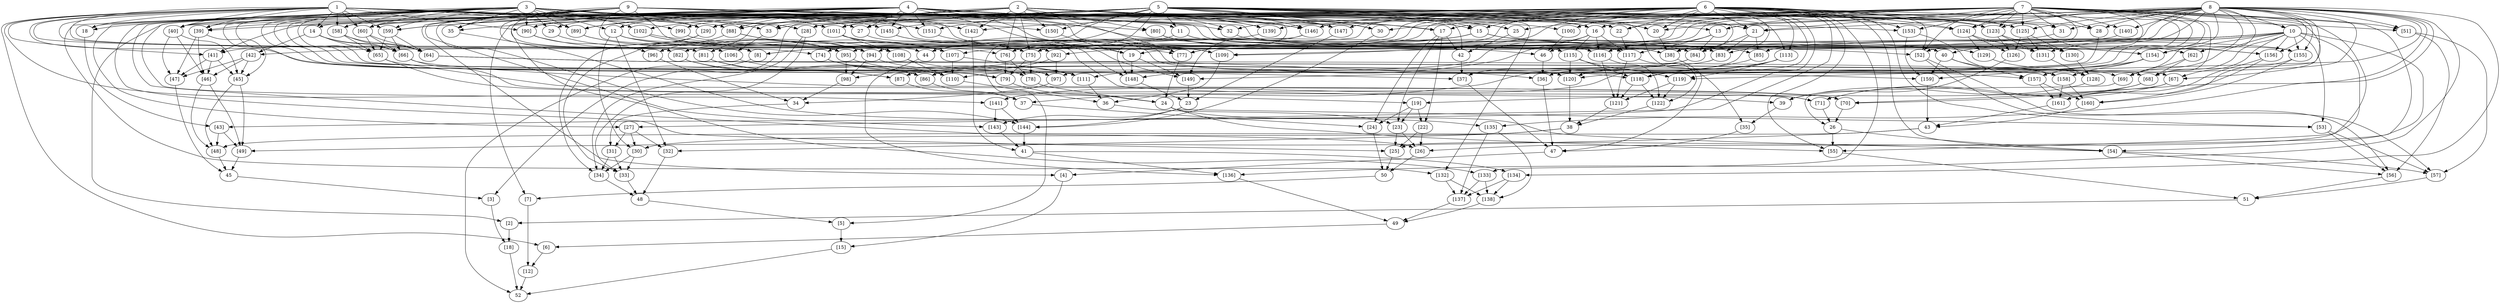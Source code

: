 digraph g {
 "[8]" -> 52
 "[18]" -> 52
 "[15]" -> 52
 "[12]" -> 52
 4 -> 11
 5 -> 11
 2 -> 29
 3 -> 29
 "[47]" -> 45
 "[48]" -> 45
 "[49]" -> 45
 "[35]" -> 47
 "[36]" -> 47
 "[37]" -> 47
 "[38]" -> 47
 "[32]" -> 48
 "[33]" -> 48
 "[34]" -> 48
 "[136]" -> 49
 "[137]" -> 49
 "[138]" -> 49
 "[24]" -> 50
 "[25]" -> 50
 "[26]" -> 50
 "[55]" -> 51
 "[56]" -> 51
 "[57]" -> 51
 7 -> 10
 8 -> 10
 "[77]" -> 24
 "[78]" -> 24
 "[79]" -> 24
 "[69]" -> 26
 "[70]" -> 26
 "[71]" -> 26
 2 -> 17
 3 -> 17
 5 -> 17
 7 -> 17
 "[109]" -> 36
 "[110]" -> 36
 "[111]" -> 36
 "[85]" -> 37
 "[86]" -> 37
 "[87]" -> 37
 3 -> 35
 5 -> 35
 9 -> 35
 "[142]" -> 41
 "[143]" -> 41
 "[144]" -> 41
 9 -> 44
 "[139]" -> 44
 "[140]" -> 44
 3 -> 12
 4 -> 12
 "[96]" -> 34
 "[97]" -> 34
 "[98]" -> 34
 "[120]" -> 38
 "[121]" -> 38
 "[122]" -> 38
 2 -> 20
 3 -> 20
 6 -> 20
 8 -> 20
 27 -> 39
 "[126]" -> 39
 "[128]" -> 39
 2 -> 42
 17 -> 42
 25 -> 42
 8 -> 46
 "[99]" -> 46
 "[100]" -> 46
 1 -> 14
 4 -> 14
 1 -> 18
 3 -> 18
 9 -> 18
 "[159]" -> 43
 "[160]" -> 43
 "[161]" -> 43
 4 -> 15
 5 -> 15
 6 -> 15
 7 -> 13
 8 -> 13
 9 -> 13
 2 -> 21
 6 -> 21
 7 -> 21
 8 -> 21
 1 -> 16
 5 -> 16
 8 -> 16
 2 -> 33
 3 -> 33
 5 -> 33
 "[147]" -> 23
 "[148]" -> 23
 "[149]" -> 23
 5 -> 30
 7 -> 30
 9 -> 30
 4 -> 22
 5 -> 22
 6 -> 22
 7 -> 22
 3 -> 28
 7 -> 28
 8 -> 28
 5 -> 31
 7 -> 31
 8 -> 31
 4 -> 25
 5 -> 25
 8 -> 25
 3 -> 27
 4 -> 27
 6 -> 27
 1 -> 32
 4 -> 32
 8 -> 32
 11 -> 40
 10 -> 40
 7 -> 19
 "[150]" -> 19
 "[151]" -> 19
 9 -> "[2]"
 51 -> "[2]"
 2 -> "[3]"
 45 -> "[3]"
 9 -> "[4]"
 47 -> "[4]"
 2 -> "[5]"
 48 -> "[5]"
 1 -> "[6]"
 49 -> "[6]"
 4 -> "[7]"
 50 -> "[7]"
 1 -> "[8]"
 6 -> "[8]"
 11 -> "[8]"
 29 -> "[8]"
 "[6]" -> "[12]"
 "[7]" -> "[12]"
 "[4]" -> "[15]"
 "[5]" -> "[15]"
 "[2]" -> "[18]"
 "[3]" -> "[18]"
 1 -> "[19]"
 8 -> "[19]"
 17 -> "[22]"
 "[19]" -> "[22]"
 17 -> "[23]"
 36 -> "[23]"
 "[19]" -> "[23]"
 17 -> "[24]"
 37 -> "[24]"
 "[19]" -> "[24]"
 3 -> "[25]"
 7 -> "[25]"
 "[22]" -> "[25]"
 "[23]" -> "[25]"
 3 -> "[26]"
 7 -> "[26]"
 "[22]" -> "[26]"
 "[23]" -> "[26]"
 3 -> "[27]"
 6 -> "[27]"
 1 -> "[28]"
 3 -> "[28]"
 5 -> "[28]"
 6 -> "[28]"
 1 -> "[29]"
 3 -> "[29]"
 5 -> "[29]"
 6 -> "[29]"
 12 -> "[30]"
 38 -> "[30]"
 "[27]" -> "[30]"
 34 -> "[31]"
 "[27]" -> "[31]"
 12 -> "[32]"
 38 -> "[32]"
 "[27]" -> "[32]"
 "[28]" -> "[33]"
 "[29]" -> "[33]"
 "[30]" -> "[33]"
 "[31]" -> "[33]"
 "[28]" -> "[34]"
 "[29]" -> "[34]"
 "[30]" -> "[34]"
 "[31]" -> "[34]"
 5 -> "[35]"
 39 -> "[35]"
 3 -> "[36]"
 7 -> "[36]"
 46 -> "[36]"
 1 -> "[37]"
 6 -> "[37]"
 42 -> "[37]"
 4 -> "[38]"
 5 -> "[38]"
 7 -> "[38]"
 20 -> "[38]"
 1 -> "[39]"
 3 -> "[39]"
 4 -> "[39]"
 5 -> "[39]"
 1 -> "[40]"
 3 -> "[40]"
 4 -> "[40]"
 5 -> "[40]"
 1 -> "[41]"
 4 -> "[41]"
 5 -> "[41]"
 6 -> "[42]"
 14 -> "[42]"
 6 -> "[43]"
 18 -> "[43]"
 "[39]" -> "[45]"
 "[40]" -> "[45]"
 "[41]" -> "[45]"
 "[42]" -> "[45]"
 "[39]" -> "[46]"
 "[40]" -> "[46]"
 "[41]" -> "[46]"
 "[42]" -> "[46]"
 "[39]" -> "[47]"
 "[40]" -> "[47]"
 "[41]" -> "[47]"
 "[42]" -> "[47]"
 43 -> "[48]"
 "[43]" -> "[48]"
 "[45]" -> "[48]"
 "[46]" -> "[48]"
 43 -> "[49]"
 "[43]" -> "[49]"
 "[45]" -> "[49]"
 "[46]" -> "[49]"
 6 -> "[51]"
 7 -> "[51]"
 8 -> "[51]"
 6 -> "[52]"
 7 -> "[52]"
 8 -> "[52]"
 11 -> "[52]"
 6 -> "[53]"
 10 -> "[53]"
 24 -> "[53]"
 6 -> "[54]"
 10 -> "[54]"
 24 -> "[54]"
 26 -> "[54]"
 6 -> "[55]"
 10 -> "[55]"
 24 -> "[55]"
 26 -> "[55]"
 "[51]" -> "[56]"
 "[52]" -> "[56]"
 "[53]" -> "[56]"
 "[54]" -> "[56]"
 "[51]" -> "[57]"
 "[52]" -> "[57]"
 "[53]" -> "[57]"
 "[54]" -> "[57]"
 1 -> "[58]"
 2 -> "[58]"
 3 -> "[58]"
 1 -> "[59]"
 2 -> "[59]"
 3 -> "[59]"
 4 -> "[59]"
 1 -> "[60]"
 2 -> "[60]"
 3 -> "[60]"
 4 -> "[60]"
 5 -> "[62]"
 8 -> "[62]"
 14 -> "[64]"
 "[58]" -> "[64]"
 "[59]" -> "[64]"
 "[60]" -> "[64]"
 14 -> "[65]"
 "[58]" -> "[65]"
 "[59]" -> "[65]"
 "[60]" -> "[65]"
 14 -> "[66]"
 "[58]" -> "[66]"
 "[59]" -> "[66]"
 "[60]" -> "[66]"
 7 -> "[67]"
 10 -> "[67]"
 "[64]" -> "[67]"
 7 -> "[68]"
 10 -> "[68]"
 "[62]" -> "[68]"
 "[64]" -> "[68]"
 7 -> "[69]"
 10 -> "[69]"
 "[62]" -> "[69]"
 "[64]" -> "[69]"
 "[65]" -> "[70]"
 "[66]" -> "[70]"
 "[67]" -> "[70]"
 "[68]" -> "[70]"
 "[65]" -> "[71]"
 "[66]" -> "[71]"
 "[67]" -> "[71]"
 "[68]" -> "[71]"
 1 -> "[74]"
 5 -> "[74]"
 2 -> "[75]"
 6 -> "[75]"
 12 -> "[75]"
 15 -> "[75]"
 2 -> "[76]"
 6 -> "[76]"
 12 -> "[76]"
 15 -> "[76]"
 2 -> "[77]"
 6 -> "[77]"
 12 -> "[77]"
 15 -> "[77]"
 3 -> "[78]"
 "[74]" -> "[78]"
 "[75]" -> "[78]"
 "[76]" -> "[78]"
 3 -> "[79]"
 "[74]" -> "[79]"
 "[75]" -> "[79]"
 "[76]" -> "[79]"
 1 -> "[80]"
 2 -> "[80]"
 2 -> "[81]"
 9 -> "[81]"
 1 -> "[82]"
 5 -> "[82]"
 10 -> "[83]"
 21 -> "[83]"
 "[80]" -> "[83]"
 10 -> "[84]"
 13 -> "[84]"
 21 -> "[84]"
 "[80]" -> "[84]"
 10 -> "[85]"
 21 -> "[85]"
 "[80]" -> "[85]"
 "[81]" -> "[86]"
 "[82]" -> "[86]"
 "[83]" -> "[86]"
 "[84]" -> "[86]"
 "[81]" -> "[87]"
 "[82]" -> "[87]"
 "[83]" -> "[87]"
 "[84]" -> "[87]"
 1 -> "[88]"
 4 -> "[88]"
 5 -> "[88]"
 1 -> "[89]"
 3 -> "[89]"
 4 -> "[89]"
 5 -> "[89]"
 1 -> "[90]"
 3 -> "[90]"
 4 -> "[90]"
 5 -> "[90]"
 9 -> "[92]"
 31 -> "[92]"
 7 -> "[94]"
 "[88]" -> "[94]"
 "[89]" -> "[94]"
 7 -> "[95]"
 "[88]" -> "[95]"
 "[89]" -> "[95]"
 "[90]" -> "[95]"
 "[88]" -> "[96]"
 "[90]" -> "[96]"
 28 -> "[97]"
 "[92]" -> "[97]"
 "[94]" -> "[97]"
 "[95]" -> "[97]"
 "[92]" -> "[98]"
 "[94]" -> "[98]"
 "[95]" -> "[98]"
 1 -> "[99]"
 2 -> "[99]"
 4 -> "[100]"
 6 -> "[100]"
 2 -> "[101]"
 3 -> "[101]"
 5 -> "[101]"
 2 -> "[102]"
 3 -> "[102]"
 9 -> "[106]"
 33 -> "[106]"
 8 -> "[107]"
 "[101]" -> "[107]"
 "[102]" -> "[107]"
 "[101]" -> "[108]"
 "[102]" -> "[108]"
 6 -> "[109]"
 8 -> "[109]"
 "[101]" -> "[109]"
 "[102]" -> "[109]"
 16 -> "[110]"
 "[106]" -> "[110]"
 "[107]" -> "[110]"
 "[108]" -> "[110]"
 16 -> "[111]"
 "[107]" -> "[111]"
 "[108]" -> "[111]"
 5 -> "[113]"
 6 -> "[113]"
 9 -> "[115]"
 16 -> "[115]"
 9 -> "[116]"
 13 -> "[116]"
 16 -> "[116]"
 9 -> "[117]"
 13 -> "[117]"
 16 -> "[117]"
 22 -> "[117]"
 4 -> "[118]"
 8 -> "[118]"
 "[113]" -> "[118]"
 "[115]" -> "[118]"
 8 -> "[119]"
 "[113]" -> "[119]"
 "[115]" -> "[119]"
 4 -> "[120]"
 8 -> "[120]"
 "[113]" -> "[120]"
 "[115]" -> "[120]"
 "[116]" -> "[121]"
 "[117]" -> "[121]"
 "[118]" -> "[121]"
 "[119]" -> "[121]"
 "[116]" -> "[122]"
 "[117]" -> "[122]"
 "[118]" -> "[122]"
 "[119]" -> "[122]"
 2 -> "[123]"
 6 -> "[123]"
 7 -> "[123]"
 8 -> "[123]"
 2 -> "[124]"
 6 -> "[124]"
 7 -> "[124]"
 8 -> "[124]"
 2 -> "[125]"
 6 -> "[125]"
 7 -> "[125]"
 8 -> "[125]"
 "[123]" -> "[126]"
 "[124]" -> "[126]"
 "[125]" -> "[126]"
 "[129]" -> "[128]"
 "[131]" -> "[128]"
 "[130]" -> "[128]"
 32 -> "[129]"
 "[124]" -> "[129]"
 "[123]" -> "[130]"
 "[125]" -> "[130]"
 10 -> "[131]"
 "[123]" -> "[131]"
 "[124]" -> "[131]"
 "[125]" -> "[131]"
 3 -> "[132]"
 5 -> "[132]"
 4 -> "[133]"
 6 -> "[133]"
 8 -> "[134]"
 41 -> "[134]"
 8 -> "[135]"
 35 -> "[135]"
 8 -> "[136]"
 41 -> "[136]"
 44 -> "[136]"
 "[132]" -> "[137]"
 "[133]" -> "[137]"
 "[134]" -> "[137]"
 "[135]" -> "[137]"
 "[132]" -> "[138]"
 "[133]" -> "[138]"
 "[134]" -> "[138]"
 "[135]" -> "[138]"
 2 -> "[139]"
 4 -> "[139]"
 7 -> "[139]"
 7 -> "[140]"
 8 -> "[140]"
 3 -> "[141]"
 6 -> "[141]"
 2 -> "[142]"
 3 -> "[142]"
 7 -> "[142]"
 9 -> "[143]"
 23 -> "[143]"
 "[141]" -> "[143]"
 9 -> "[144]"
 23 -> "[144]"
 30 -> "[144]"
 "[141]" -> "[144]"
 3 -> "[145]"
 4 -> "[145]"
 6 -> "[145]"
 3 -> "[146]"
 4 -> "[146]"
 5 -> "[146]"
 6 -> "[146]"
 3 -> "[147]"
 4 -> "[147]"
 5 -> "[147]"
 6 -> "[147]"
 7 -> "[148]"
 19 -> "[148]"
 "[145]" -> "[148]"
 "[146]" -> "[148]"
 7 -> "[149]"
 19 -> "[149]"
 "[145]" -> "[149]"
 "[146]" -> "[149]"
 2 -> "[150]"
 3 -> "[150]"
 5 -> "[150]"
 3 -> "[151]"
 4 -> "[151]"
 5 -> "[151]"
 4 -> "[153]"
 6 -> "[153]"
 7 -> "[153]"
 8 -> "[154]"
 9 -> "[154]"
 10 -> "[154]"
 15 -> "[154]"
 8 -> "[155]"
 9 -> "[155]"
 10 -> "[155]"
 15 -> "[155]"
 8 -> "[156]"
 9 -> "[156]"
 10 -> "[156]"
 15 -> "[156]"
 3 -> "[157]"
 40 -> "[157]"
 "[154]" -> "[157]"
 3 -> "[158]"
 40 -> "[158]"
 "[153]" -> "[158]"
 "[154]" -> "[158]"
 3 -> "[159]"
 40 -> "[159]"
 "[153]" -> "[159]"
 "[154]" -> "[159]"
 "[155]" -> "[160]"
 "[156]" -> "[160]"
 "[157]" -> "[160]"
 "[158]" -> "[160]"
 "[155]" -> "[161]"
 "[156]" -> "[161]"
 "[157]" -> "[161]"
 "[158]" -> "[161]"
}

